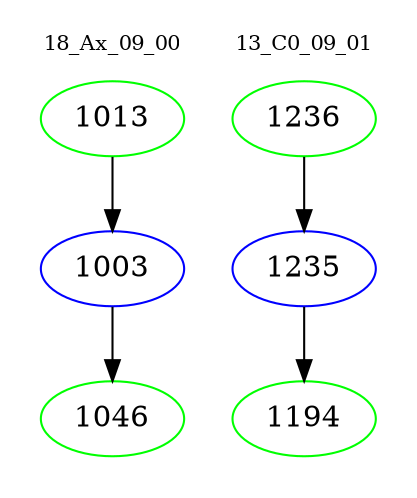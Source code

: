 digraph{
subgraph cluster_0 {
color = white
label = "18_Ax_09_00";
fontsize=10;
T0_1013 [label="1013", color="green"]
T0_1013 -> T0_1003 [color="black"]
T0_1003 [label="1003", color="blue"]
T0_1003 -> T0_1046 [color="black"]
T0_1046 [label="1046", color="green"]
}
subgraph cluster_1 {
color = white
label = "13_C0_09_01";
fontsize=10;
T1_1236 [label="1236", color="green"]
T1_1236 -> T1_1235 [color="black"]
T1_1235 [label="1235", color="blue"]
T1_1235 -> T1_1194 [color="black"]
T1_1194 [label="1194", color="green"]
}
}
